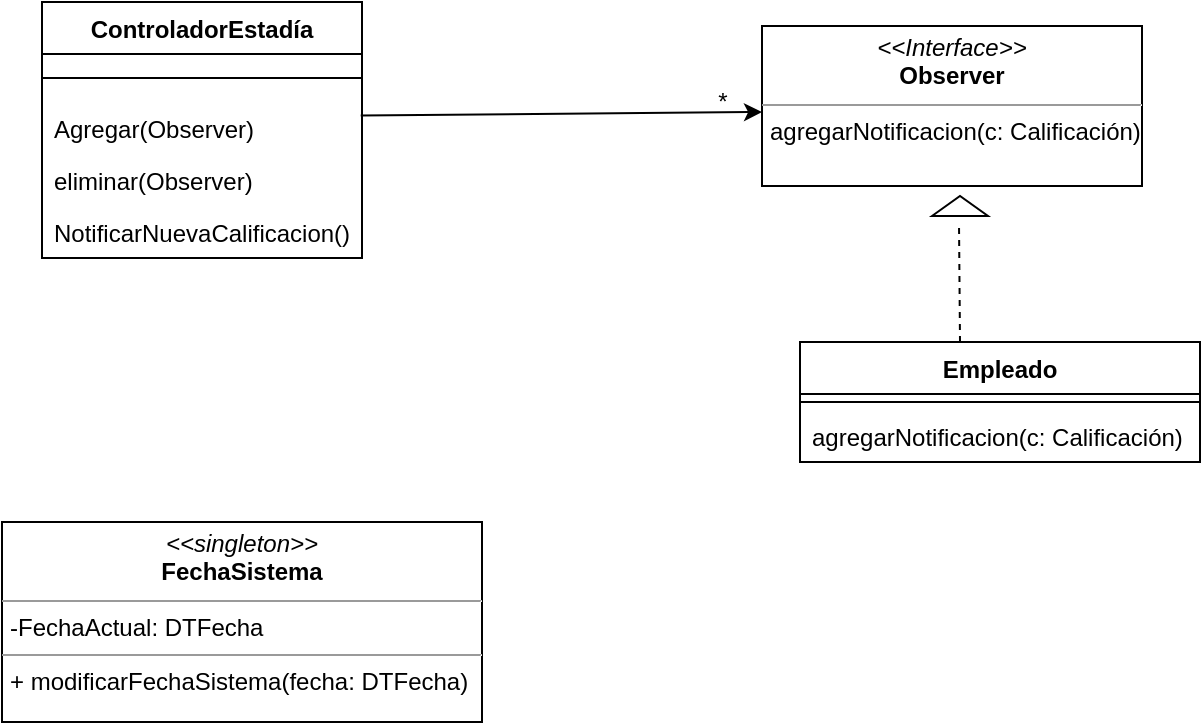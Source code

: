 <mxfile version="18.1.3" type="device"><diagram id="j89MS27W7qxRrL8bs6Ar" name="Página-1"><mxGraphModel dx="1278" dy="641" grid="1" gridSize="10" guides="1" tooltips="1" connect="1" arrows="1" fold="1" page="1" pageScale="1" pageWidth="827" pageHeight="1169" math="0" shadow="0"><root><mxCell id="0"/><mxCell id="1" parent="0"/><mxCell id="IojPcgXKhWlCP4-Onq0_-5" value="" style="endArrow=classic;html=1;rounded=0;exitX=0.996;exitY=0.262;exitDx=0;exitDy=0;exitPerimeter=0;" parent="1" source="IojPcgXKhWlCP4-Onq0_-2" edge="1"><mxGeometry width="50" height="50" relative="1" as="geometry"><mxPoint x="280" y="120" as="sourcePoint"/><mxPoint x="460" y="95" as="targetPoint"/></mxGeometry></mxCell><mxCell id="IojPcgXKhWlCP4-Onq0_-6" value="*" style="text;html=1;align=center;verticalAlign=middle;resizable=0;points=[];autosize=1;strokeColor=none;fillColor=none;" parent="1" vertex="1"><mxGeometry x="430" y="80" width="20" height="20" as="geometry"/></mxCell><mxCell id="IojPcgXKhWlCP4-Onq0_-11" value="&lt;p style=&quot;margin:0px;margin-top:4px;text-align:center;&quot;&gt;&lt;i&gt;&amp;lt;&amp;lt;Interface&amp;gt;&amp;gt;&lt;/i&gt;&lt;br&gt;&lt;b&gt;Observer&lt;/b&gt;&lt;/p&gt;&lt;hr size=&quot;1&quot;&gt;&lt;p style=&quot;margin:0px;margin-left:4px;&quot;&gt;agregarNotificacion(c: Calificación)&lt;/p&gt;" style="verticalAlign=top;align=left;overflow=fill;fontSize=12;fontFamily=Helvetica;html=1;" parent="1" vertex="1"><mxGeometry x="460" y="52" width="190" height="80" as="geometry"/></mxCell><mxCell id="IojPcgXKhWlCP4-Onq0_-12" value="" style="triangle;whiteSpace=wrap;html=1;rotation=-90;" parent="1" vertex="1"><mxGeometry x="554" y="128" width="10" height="28" as="geometry"/></mxCell><mxCell id="IojPcgXKhWlCP4-Onq0_-13" value="" style="endArrow=none;dashed=1;html=1;rounded=0;" parent="1" edge="1"><mxGeometry width="50" height="50" relative="1" as="geometry"><mxPoint x="559" y="210" as="sourcePoint"/><mxPoint x="558.5" y="150" as="targetPoint"/><Array as="points"><mxPoint x="559" y="210"/></Array></mxGeometry></mxCell><mxCell id="IojPcgXKhWlCP4-Onq0_-20" value="Empleado" style="swimlane;fontStyle=1;align=center;verticalAlign=top;childLayout=stackLayout;horizontal=1;startSize=26;horizontalStack=0;resizeParent=1;resizeParentMax=0;resizeLast=0;collapsible=1;marginBottom=0;" parent="1" vertex="1"><mxGeometry x="479" y="210" width="200" height="60" as="geometry"/></mxCell><mxCell id="IojPcgXKhWlCP4-Onq0_-22" value="" style="line;strokeWidth=1;fillColor=none;align=left;verticalAlign=middle;spacingTop=-1;spacingLeft=3;spacingRight=3;rotatable=0;labelPosition=right;points=[];portConstraint=eastwest;" parent="IojPcgXKhWlCP4-Onq0_-20" vertex="1"><mxGeometry y="26" width="200" height="8" as="geometry"/></mxCell><mxCell id="IojPcgXKhWlCP4-Onq0_-23" value="agregarNotificacion(c: Calificación)" style="text;strokeColor=none;fillColor=none;align=left;verticalAlign=top;spacingLeft=4;spacingRight=4;overflow=hidden;rotatable=0;points=[[0,0.5],[1,0.5]];portConstraint=eastwest;" parent="IojPcgXKhWlCP4-Onq0_-20" vertex="1"><mxGeometry y="34" width="200" height="26" as="geometry"/></mxCell><mxCell id="IojPcgXKhWlCP4-Onq0_-30" value="ControladorEstadía" style="swimlane;fontStyle=1;align=center;verticalAlign=top;childLayout=stackLayout;horizontal=1;startSize=26;horizontalStack=0;resizeParent=1;resizeParentMax=0;resizeLast=0;collapsible=1;marginBottom=0;" parent="1" vertex="1"><mxGeometry x="100" y="40" width="160" height="128" as="geometry"/></mxCell><mxCell id="IojPcgXKhWlCP4-Onq0_-32" value="" style="line;strokeWidth=1;fillColor=none;align=left;verticalAlign=middle;spacingTop=-1;spacingLeft=3;spacingRight=3;rotatable=0;labelPosition=right;points=[];portConstraint=eastwest;" parent="IojPcgXKhWlCP4-Onq0_-30" vertex="1"><mxGeometry y="26" width="160" height="24" as="geometry"/></mxCell><mxCell id="IojPcgXKhWlCP4-Onq0_-2" value="Agregar(Observer)" style="text;strokeColor=none;fillColor=none;align=left;verticalAlign=top;spacingLeft=4;spacingRight=4;overflow=hidden;rotatable=0;points=[[0,0.5],[1,0.5]];portConstraint=eastwest;" parent="IojPcgXKhWlCP4-Onq0_-30" vertex="1"><mxGeometry y="50" width="160" height="26" as="geometry"/></mxCell><mxCell id="IojPcgXKhWlCP4-Onq0_-3" value="eliminar(Observer)" style="text;strokeColor=none;fillColor=none;align=left;verticalAlign=top;spacingLeft=4;spacingRight=4;overflow=hidden;rotatable=0;points=[[0,0.5],[1,0.5]];portConstraint=eastwest;" parent="IojPcgXKhWlCP4-Onq0_-30" vertex="1"><mxGeometry y="76" width="160" height="26" as="geometry"/></mxCell><mxCell id="IojPcgXKhWlCP4-Onq0_-4" value="NotificarNuevaCalificacion()" style="text;strokeColor=none;fillColor=none;align=left;verticalAlign=top;spacingLeft=4;spacingRight=4;overflow=hidden;rotatable=0;points=[[0,0.5],[1,0.5]];portConstraint=eastwest;" parent="IojPcgXKhWlCP4-Onq0_-30" vertex="1"><mxGeometry y="102" width="160" height="26" as="geometry"/></mxCell><mxCell id="euIuSiWiJNGvdOkSAJTG-1" value="&lt;p style=&quot;margin:0px;margin-top:4px;text-align:center;&quot;&gt;&lt;i&gt;&amp;lt;&amp;lt;singleton&amp;gt;&amp;gt;&lt;/i&gt;&lt;br&gt;&lt;b&gt;FechaSistema&lt;/b&gt;&lt;/p&gt;&lt;hr size=&quot;1&quot;&gt;&lt;p style=&quot;margin:0px;margin-left:4px;&quot;&gt;-FechaActual: DTFecha&lt;/p&gt;&lt;hr size=&quot;1&quot;&gt;&lt;p style=&quot;margin:0px;margin-left:4px;&quot;&gt;+ modificarFechaSistema(fecha: DTFecha)&lt;br&gt;&lt;/p&gt;" style="verticalAlign=top;align=left;overflow=fill;fontSize=12;fontFamily=Helvetica;html=1;" parent="1" vertex="1"><mxGeometry x="80" y="300" width="240" height="100" as="geometry"/></mxCell></root></mxGraphModel></diagram></mxfile>